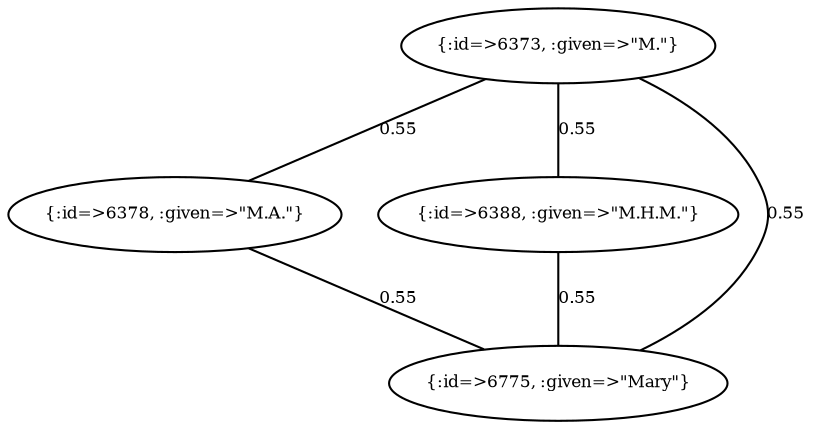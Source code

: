 graph Collector__WeightedGraph {
    "{:id=>6373, :given=>\"M.\"}" [
        fontsize = 8,
        label = "{:id=>6373, :given=>\"M.\"}"
    ]

    "{:id=>6378, :given=>\"M.A.\"}" [
        fontsize = 8,
        label = "{:id=>6378, :given=>\"M.A.\"}"
    ]

    "{:id=>6388, :given=>\"M.H.M.\"}" [
        fontsize = 8,
        label = "{:id=>6388, :given=>\"M.H.M.\"}"
    ]

    "{:id=>6775, :given=>\"Mary\"}" [
        fontsize = 8,
        label = "{:id=>6775, :given=>\"Mary\"}"
    ]

    "{:id=>6373, :given=>\"M.\"}" -- "{:id=>6378, :given=>\"M.A.\"}" [
        fontsize = 8,
        label = 0.55
    ]

    "{:id=>6373, :given=>\"M.\"}" -- "{:id=>6388, :given=>\"M.H.M.\"}" [
        fontsize = 8,
        label = 0.55
    ]

    "{:id=>6373, :given=>\"M.\"}" -- "{:id=>6775, :given=>\"Mary\"}" [
        fontsize = 8,
        label = 0.55
    ]

    "{:id=>6378, :given=>\"M.A.\"}" -- "{:id=>6775, :given=>\"Mary\"}" [
        fontsize = 8,
        label = 0.55
    ]

    "{:id=>6388, :given=>\"M.H.M.\"}" -- "{:id=>6775, :given=>\"Mary\"}" [
        fontsize = 8,
        label = 0.55
    ]
}
